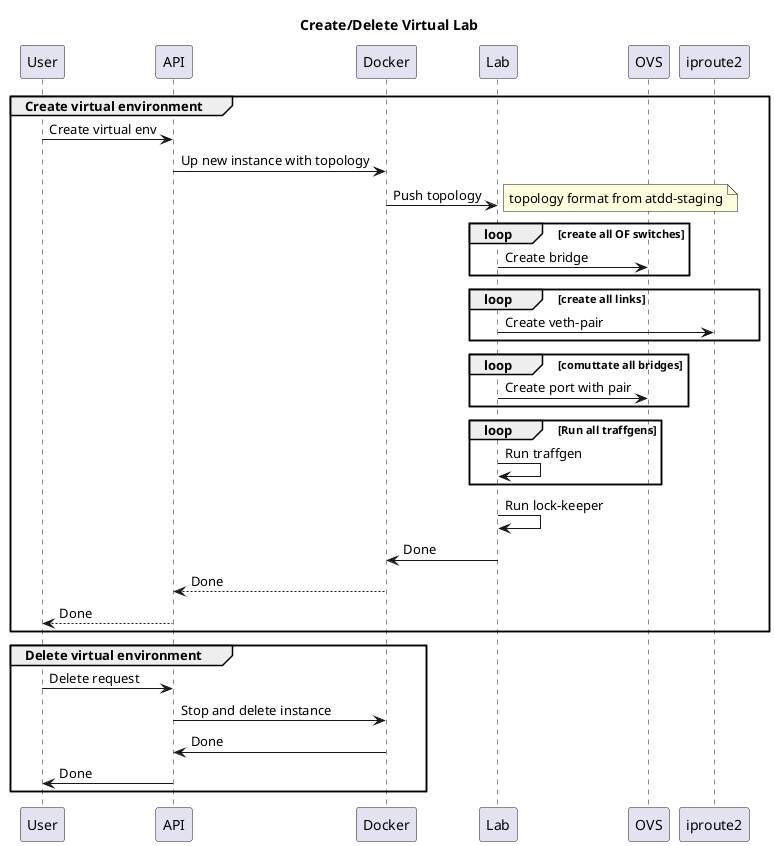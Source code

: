 @startuml

title Create/Delete Virtual Lab

group Create virtual environment
    User -> API: Create virtual env
    API -> Docker: Up new instance with topology
    Docker -> Lab: Push topology
    note right: topology format from atdd-staging

    loop create all OF switches
        Lab -> OVS: Create bridge
    end
    loop create all links
        Lab -> iproute2: Create veth-pair
    end
    loop comuttate all bridges
        Lab -> OVS : Create port with pair
    end

    loop Run all traffgens
        Lab -> Lab : Run traffgen
    end

    Lab -> Lab : Run lock-keeper

    Lab -> Docker: Done
    Docker --> API: Done
    API --> User: Done
end

group Delete virtual environment
    User -> API: Delete request
    API -> Docker: Stop and delete instance
    Docker -> API: Done
    API -> User: Done
end
@enduml